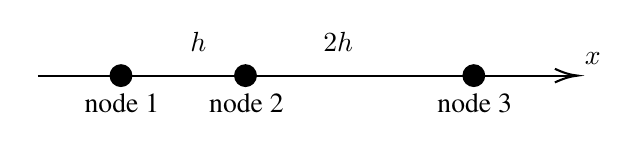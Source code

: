 

\tikzset{every picture/.style={line width=0.75pt}} %set default line width to 0.75pt        

\begin{tikzpicture}[x=0.75pt,y=0.75pt,yscale=-1,xscale=1]
%uncomment if require: \path (0,300); %set diagram left start at 0, and has height of 300

%Straight Lines [id:da5299394466860707] 
\draw    (155,65) -- (413,65) ;
\draw [shift={(415,65)}, rotate = 180] [color={rgb, 255:red, 0; green, 0; blue, 0 }  ][line width=0.75]    (10.93,-3.29) .. controls (6.95,-1.4) and (3.31,-0.3) .. (0,0) .. controls (3.31,0.3) and (6.95,1.4) .. (10.93,3.29)   ;
%Shape: Circle [id:dp0275755717354893] 
\draw  [fill={rgb, 255:red, 0; green, 0; blue, 0 }  ,fill opacity=1 ] (190,65) .. controls (190,62.24) and (192.24,60) .. (195,60) .. controls (197.76,60) and (200,62.24) .. (200,65) .. controls (200,67.76) and (197.76,70) .. (195,70) .. controls (192.24,70) and (190,67.76) .. (190,65) -- cycle ;
%Shape: Circle [id:dp16091151773278578] 
\draw  [fill={rgb, 255:red, 0; green, 0; blue, 0 }  ,fill opacity=1 ] (250,65) .. controls (250,62.24) and (252.24,60) .. (255,60) .. controls (257.76,60) and (260,62.24) .. (260,65) .. controls (260,67.76) and (257.76,70) .. (255,70) .. controls (252.24,70) and (250,67.76) .. (250,65) -- cycle ;
%Shape: Circle [id:dp2533213412832751] 
\draw  [fill={rgb, 255:red, 0; green, 0; blue, 0 }  ,fill opacity=1 ] (360,65) .. controls (360,62.24) and (362.24,60) .. (365,60) .. controls (367.76,60) and (370,62.24) .. (370,65) .. controls (370,67.76) and (367.76,70) .. (365,70) .. controls (362.24,70) and (360,67.76) .. (360,65) -- cycle ;

% Text Node
\draw (227,42.4) node [anchor=north west][inner sep=0.75pt]    {$h$};
% Text Node
\draw (291,42.4) node [anchor=north west][inner sep=0.75pt]    {$2h$};
% Text Node
\draw (176,72) node [anchor=north west][inner sep=0.75pt]   [align=left] {{\fontfamily{ptm}\selectfont node 1}};
% Text Node
\draw (236,72) node [anchor=north west][inner sep=0.75pt]   [align=left] {{\fontfamily{ptm}\selectfont node 2}};
% Text Node
\draw (346,72) node [anchor=north west][inner sep=0.75pt]   [align=left] {{\fontfamily{ptm}\selectfont node 3}};
% Text Node
\draw (417,52.4) node [anchor=north west][inner sep=0.75pt]    {$x$};


\end{tikzpicture}

